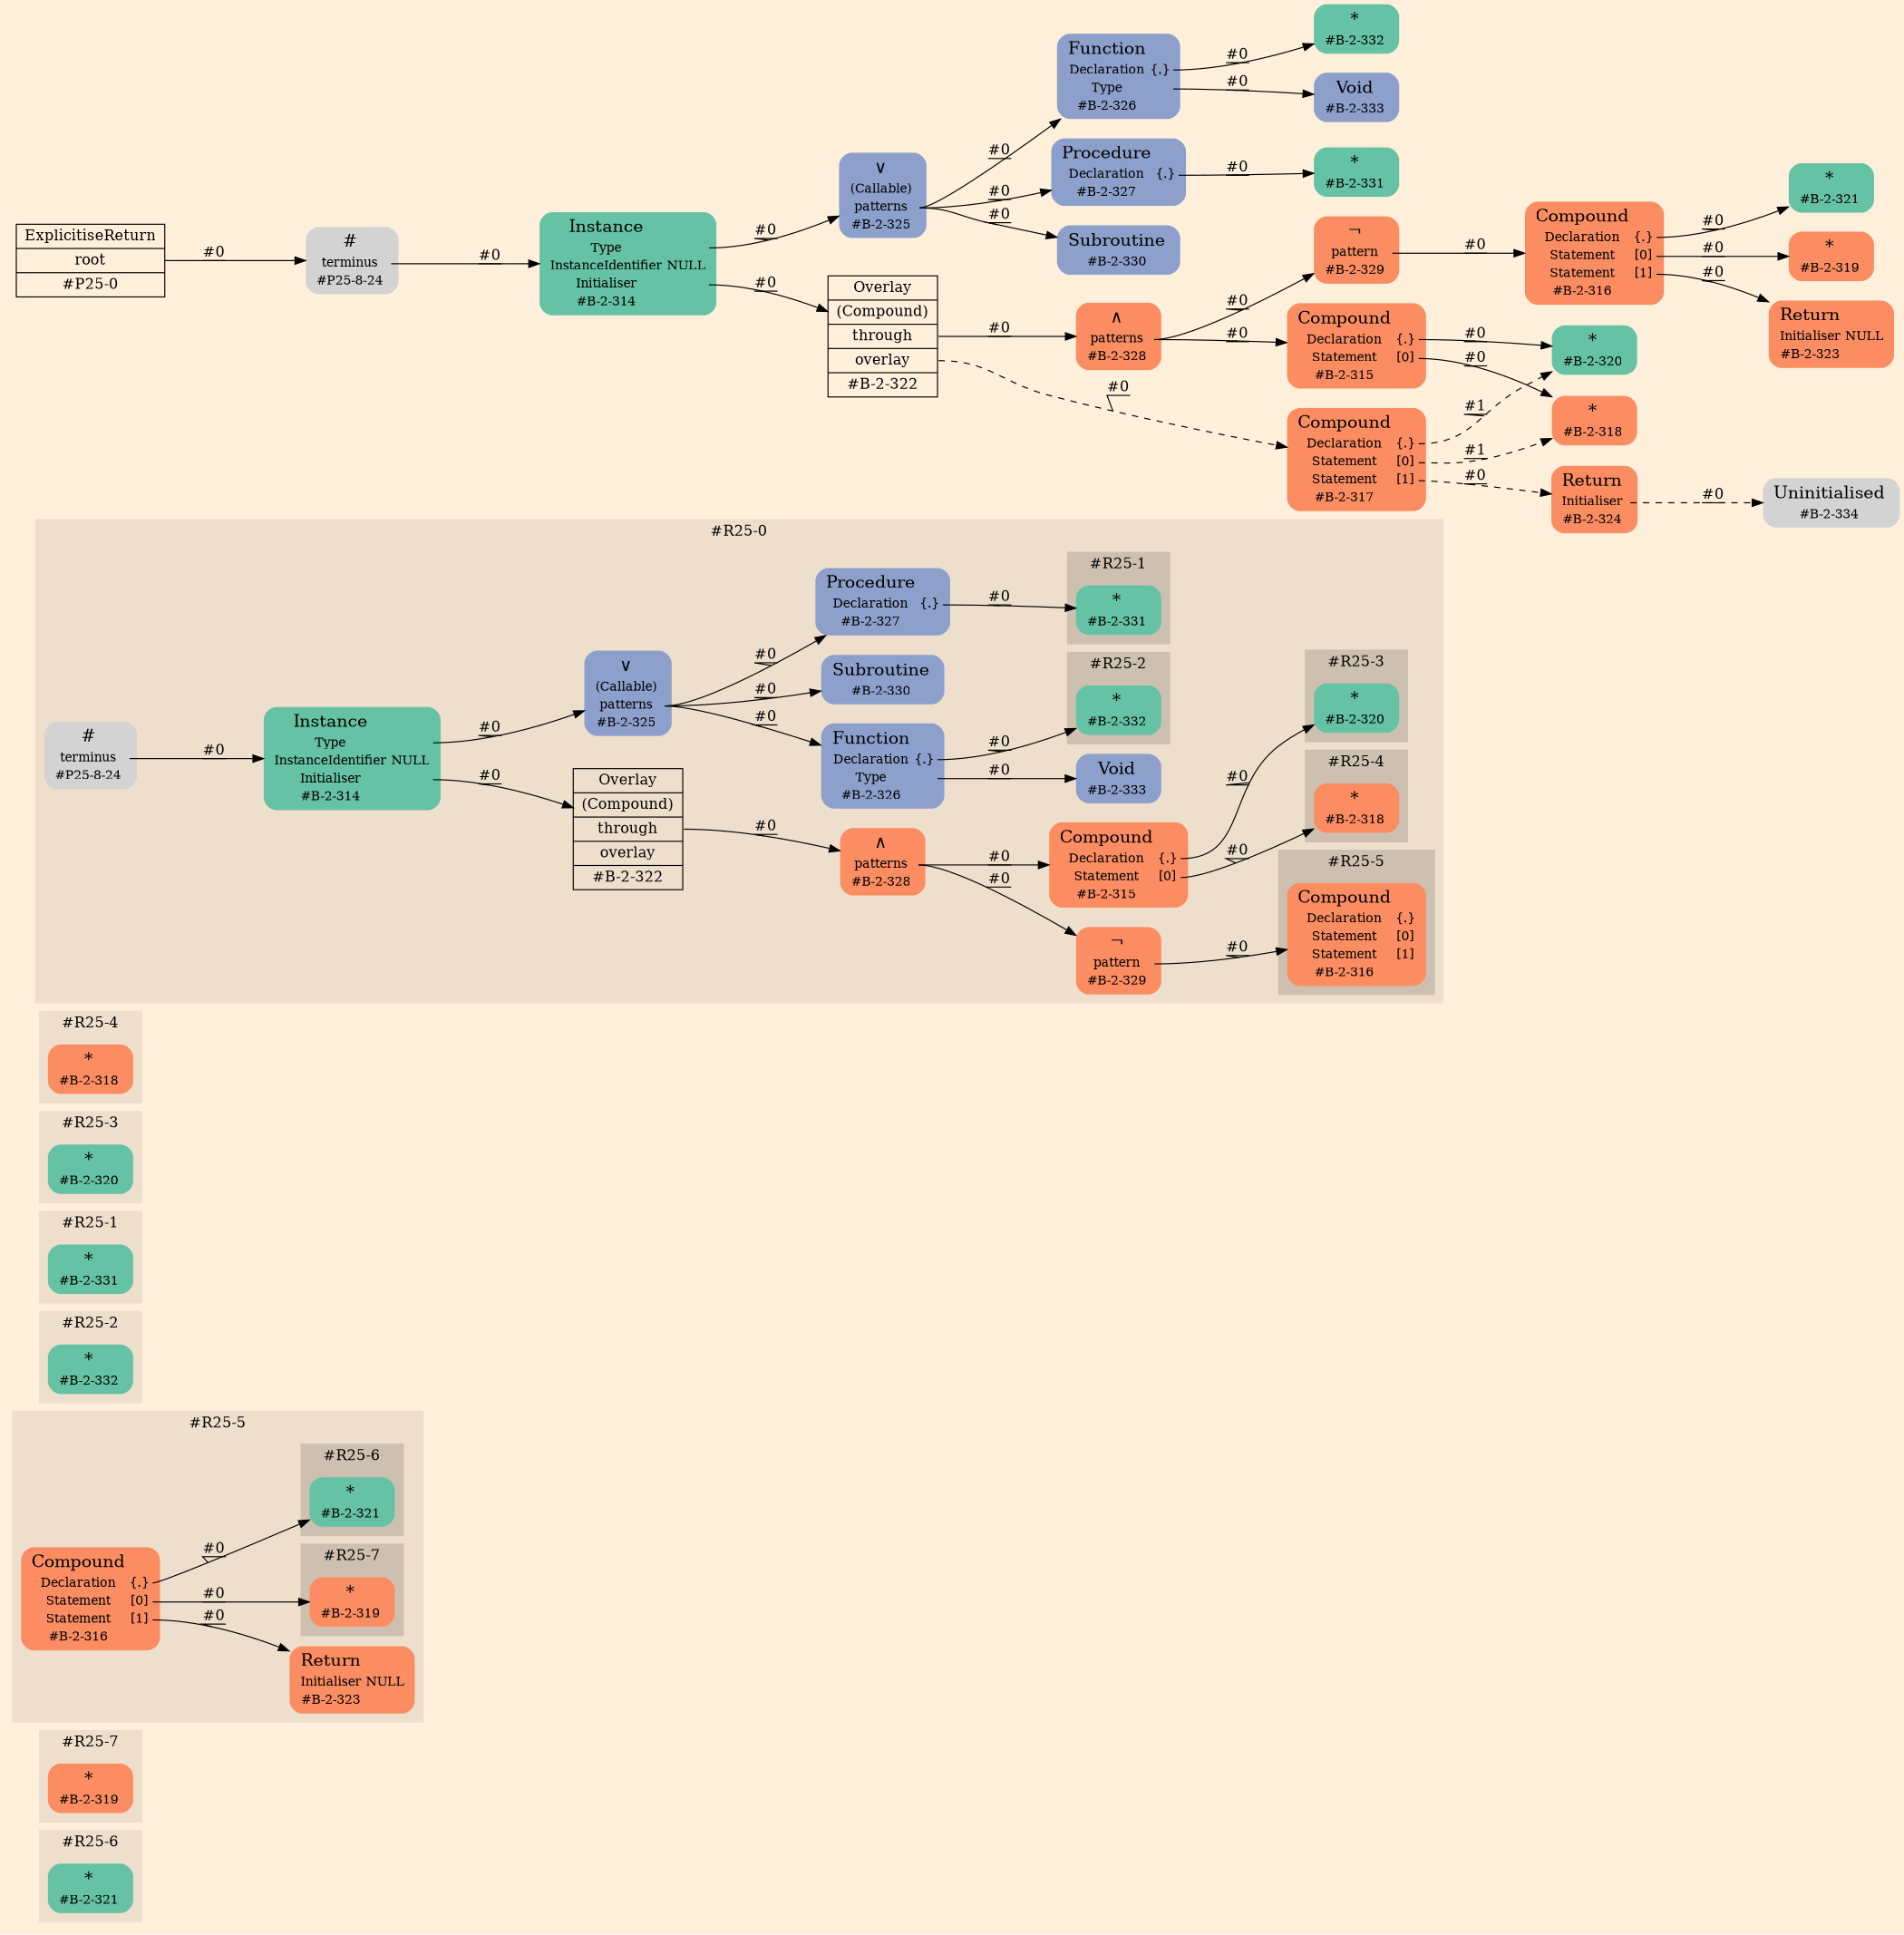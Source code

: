 digraph Inferno {
graph [
rankdir = "LR"
ranksep = 1.0
size = "14,20"
bgcolor = antiquewhite1
color = black
fontcolor = black
];
node [
];
subgraph "cluster#R25-6" {
label = "#R25-6"
style = "filled"
color = antiquewhite2
"#R25-6/#B-2-321" [
shape = "plaintext"
fillcolor = "/set28/1"
label = <<TABLE BORDER="0" CELLBORDER="0" CELLSPACING="0">
 <TR>
  <TD><FONT POINT-SIZE="16.0">*</FONT></TD>
  <TD></TD>
 </TR>
 <TR>
  <TD>#B-2-321</TD>
  <TD PORT="port0"></TD>
 </TR>
</TABLE>>
style = "rounded,filled"
fontsize = "12"
];
}
subgraph "cluster#R25-7" {
label = "#R25-7"
style = "filled"
color = antiquewhite2
"#R25-7/#B-2-319" [
shape = "plaintext"
fillcolor = "/set28/2"
label = <<TABLE BORDER="0" CELLBORDER="0" CELLSPACING="0">
 <TR>
  <TD><FONT POINT-SIZE="16.0">*</FONT></TD>
  <TD></TD>
 </TR>
 <TR>
  <TD>#B-2-319</TD>
  <TD PORT="port0"></TD>
 </TR>
</TABLE>>
style = "rounded,filled"
fontsize = "12"
];
}
subgraph "cluster#R25-5" {
label = "#R25-5"
style = "filled"
color = antiquewhite2
"#R25-5/#B-2-323" [
shape = "plaintext"
fillcolor = "/set28/2"
label = <<TABLE BORDER="0" CELLBORDER="0" CELLSPACING="0">
 <TR>
  <TD><FONT POINT-SIZE="16.0">Return</FONT></TD>
  <TD></TD>
 </TR>
 <TR>
  <TD>Initialiser</TD>
  <TD PORT="port0">NULL</TD>
 </TR>
 <TR>
  <TD>#B-2-323</TD>
  <TD PORT="port1"></TD>
 </TR>
</TABLE>>
style = "rounded,filled"
fontsize = "12"
];
"#R25-5/#B-2-316" [
shape = "plaintext"
fillcolor = "/set28/2"
label = <<TABLE BORDER="0" CELLBORDER="0" CELLSPACING="0">
 <TR>
  <TD><FONT POINT-SIZE="16.0">Compound</FONT></TD>
  <TD></TD>
 </TR>
 <TR>
  <TD>Declaration</TD>
  <TD PORT="port0">{.}</TD>
 </TR>
 <TR>
  <TD>Statement</TD>
  <TD PORT="port1">[0]</TD>
 </TR>
 <TR>
  <TD>Statement</TD>
  <TD PORT="port2">[1]</TD>
 </TR>
 <TR>
  <TD>#B-2-316</TD>
  <TD PORT="port3"></TD>
 </TR>
</TABLE>>
style = "rounded,filled"
fontsize = "12"
];
subgraph "cluster#R25-7" {
label = "#R25-7"
style = "filled"
color = antiquewhite3
"#R25-5/#B-2-319" [
shape = "plaintext"
fillcolor = "/set28/2"
label = <<TABLE BORDER="0" CELLBORDER="0" CELLSPACING="0">
 <TR>
  <TD><FONT POINT-SIZE="16.0">*</FONT></TD>
  <TD></TD>
 </TR>
 <TR>
  <TD>#B-2-319</TD>
  <TD PORT="port0"></TD>
 </TR>
</TABLE>>
style = "rounded,filled"
fontsize = "12"
];
}
subgraph "cluster#R25-6" {
label = "#R25-6"
style = "filled"
color = antiquewhite3
"#R25-5/#B-2-321" [
shape = "plaintext"
fillcolor = "/set28/1"
label = <<TABLE BORDER="0" CELLBORDER="0" CELLSPACING="0">
 <TR>
  <TD><FONT POINT-SIZE="16.0">*</FONT></TD>
  <TD></TD>
 </TR>
 <TR>
  <TD>#B-2-321</TD>
  <TD PORT="port0"></TD>
 </TR>
</TABLE>>
style = "rounded,filled"
fontsize = "12"
];
}
}
subgraph "cluster#R25-2" {
label = "#R25-2"
style = "filled"
color = antiquewhite2
"#R25-2/#B-2-332" [
shape = "plaintext"
fillcolor = "/set28/1"
label = <<TABLE BORDER="0" CELLBORDER="0" CELLSPACING="0">
 <TR>
  <TD><FONT POINT-SIZE="16.0">*</FONT></TD>
  <TD></TD>
 </TR>
 <TR>
  <TD>#B-2-332</TD>
  <TD PORT="port0"></TD>
 </TR>
</TABLE>>
style = "rounded,filled"
fontsize = "12"
];
}
subgraph "cluster#R25-1" {
label = "#R25-1"
style = "filled"
color = antiquewhite2
"#R25-1/#B-2-331" [
shape = "plaintext"
fillcolor = "/set28/1"
label = <<TABLE BORDER="0" CELLBORDER="0" CELLSPACING="0">
 <TR>
  <TD><FONT POINT-SIZE="16.0">*</FONT></TD>
  <TD></TD>
 </TR>
 <TR>
  <TD>#B-2-331</TD>
  <TD PORT="port0"></TD>
 </TR>
</TABLE>>
style = "rounded,filled"
fontsize = "12"
];
}
subgraph "cluster#R25-3" {
label = "#R25-3"
style = "filled"
color = antiquewhite2
"#R25-3/#B-2-320" [
shape = "plaintext"
fillcolor = "/set28/1"
label = <<TABLE BORDER="0" CELLBORDER="0" CELLSPACING="0">
 <TR>
  <TD><FONT POINT-SIZE="16.0">*</FONT></TD>
  <TD></TD>
 </TR>
 <TR>
  <TD>#B-2-320</TD>
  <TD PORT="port0"></TD>
 </TR>
</TABLE>>
style = "rounded,filled"
fontsize = "12"
];
}
subgraph "cluster#R25-4" {
label = "#R25-4"
style = "filled"
color = antiquewhite2
"#R25-4/#B-2-318" [
shape = "plaintext"
fillcolor = "/set28/2"
label = <<TABLE BORDER="0" CELLBORDER="0" CELLSPACING="0">
 <TR>
  <TD><FONT POINT-SIZE="16.0">*</FONT></TD>
  <TD></TD>
 </TR>
 <TR>
  <TD>#B-2-318</TD>
  <TD PORT="port0"></TD>
 </TR>
</TABLE>>
style = "rounded,filled"
fontsize = "12"
];
}
subgraph "cluster#R25-0" {
label = "#R25-0"
style = "filled"
color = antiquewhite2
"#R25-0/#B-2-329" [
shape = "plaintext"
fillcolor = "/set28/2"
label = <<TABLE BORDER="0" CELLBORDER="0" CELLSPACING="0">
 <TR>
  <TD><FONT POINT-SIZE="16.0">¬</FONT></TD>
  <TD></TD>
 </TR>
 <TR>
  <TD>pattern</TD>
  <TD PORT="port0"></TD>
 </TR>
 <TR>
  <TD>#B-2-329</TD>
  <TD PORT="port1"></TD>
 </TR>
</TABLE>>
style = "rounded,filled"
fontsize = "12"
];
"#R25-0/#B-2-330" [
shape = "plaintext"
fillcolor = "/set28/3"
label = <<TABLE BORDER="0" CELLBORDER="0" CELLSPACING="0">
 <TR>
  <TD><FONT POINT-SIZE="16.0">Subroutine</FONT></TD>
  <TD></TD>
 </TR>
 <TR>
  <TD>#B-2-330</TD>
  <TD PORT="port0"></TD>
 </TR>
</TABLE>>
style = "rounded,filled"
fontsize = "12"
];
"#R25-0/#B-2-327" [
shape = "plaintext"
fillcolor = "/set28/3"
label = <<TABLE BORDER="0" CELLBORDER="0" CELLSPACING="0">
 <TR>
  <TD><FONT POINT-SIZE="16.0">Procedure</FONT></TD>
  <TD></TD>
 </TR>
 <TR>
  <TD>Declaration</TD>
  <TD PORT="port0">{.}</TD>
 </TR>
 <TR>
  <TD>#B-2-327</TD>
  <TD PORT="port1"></TD>
 </TR>
</TABLE>>
style = "rounded,filled"
fontsize = "12"
];
"#R25-0/#B-2-328" [
shape = "plaintext"
fillcolor = "/set28/2"
label = <<TABLE BORDER="0" CELLBORDER="0" CELLSPACING="0">
 <TR>
  <TD><FONT POINT-SIZE="16.0">∧</FONT></TD>
  <TD></TD>
 </TR>
 <TR>
  <TD>patterns</TD>
  <TD PORT="port0"></TD>
 </TR>
 <TR>
  <TD>#B-2-328</TD>
  <TD PORT="port1"></TD>
 </TR>
</TABLE>>
style = "rounded,filled"
fontsize = "12"
];
"#R25-0/#B-2-322" [
shape = "record"
fillcolor = antiquewhite2
label = "<fixed> Overlay | <port0> (Compound) | <port1> through | <port2> overlay | <port3> #B-2-322"
style = "filled"
fontsize = "14"
color = black
fontcolor = black
];
"#R25-0/#B-2-314" [
shape = "plaintext"
fillcolor = "/set28/1"
label = <<TABLE BORDER="0" CELLBORDER="0" CELLSPACING="0">
 <TR>
  <TD><FONT POINT-SIZE="16.0">Instance</FONT></TD>
  <TD></TD>
 </TR>
 <TR>
  <TD>Type</TD>
  <TD PORT="port0"></TD>
 </TR>
 <TR>
  <TD>InstanceIdentifier</TD>
  <TD PORT="port1">NULL</TD>
 </TR>
 <TR>
  <TD>Initialiser</TD>
  <TD PORT="port2"></TD>
 </TR>
 <TR>
  <TD>#B-2-314</TD>
  <TD PORT="port3"></TD>
 </TR>
</TABLE>>
style = "rounded,filled"
fontsize = "12"
];
"#R25-0/#B-2-325" [
shape = "plaintext"
fillcolor = "/set28/3"
label = <<TABLE BORDER="0" CELLBORDER="0" CELLSPACING="0">
 <TR>
  <TD><FONT POINT-SIZE="16.0">∨</FONT></TD>
  <TD></TD>
 </TR>
 <TR>
  <TD>(Callable)</TD>
  <TD PORT="port0"></TD>
 </TR>
 <TR>
  <TD>patterns</TD>
  <TD PORT="port1"></TD>
 </TR>
 <TR>
  <TD>#B-2-325</TD>
  <TD PORT="port2"></TD>
 </TR>
</TABLE>>
style = "rounded,filled"
fontsize = "12"
];
"#R25-0/#B-2-315" [
shape = "plaintext"
fillcolor = "/set28/2"
label = <<TABLE BORDER="0" CELLBORDER="0" CELLSPACING="0">
 <TR>
  <TD><FONT POINT-SIZE="16.0">Compound</FONT></TD>
  <TD></TD>
 </TR>
 <TR>
  <TD>Declaration</TD>
  <TD PORT="port0">{.}</TD>
 </TR>
 <TR>
  <TD>Statement</TD>
  <TD PORT="port1">[0]</TD>
 </TR>
 <TR>
  <TD>#B-2-315</TD>
  <TD PORT="port2"></TD>
 </TR>
</TABLE>>
style = "rounded,filled"
fontsize = "12"
];
"#R25-0/#P25-8-24" [
shape = "plaintext"
label = <<TABLE BORDER="0" CELLBORDER="0" CELLSPACING="0">
 <TR>
  <TD><FONT POINT-SIZE="16.0">#</FONT></TD>
  <TD></TD>
 </TR>
 <TR>
  <TD>terminus</TD>
  <TD PORT="port0"></TD>
 </TR>
 <TR>
  <TD>#P25-8-24</TD>
  <TD PORT="port1"></TD>
 </TR>
</TABLE>>
style = "rounded,filled"
fontsize = "12"
];
"#R25-0/#B-2-333" [
shape = "plaintext"
fillcolor = "/set28/3"
label = <<TABLE BORDER="0" CELLBORDER="0" CELLSPACING="0">
 <TR>
  <TD><FONT POINT-SIZE="16.0">Void</FONT></TD>
  <TD></TD>
 </TR>
 <TR>
  <TD>#B-2-333</TD>
  <TD PORT="port0"></TD>
 </TR>
</TABLE>>
style = "rounded,filled"
fontsize = "12"
];
"#R25-0/#B-2-326" [
shape = "plaintext"
fillcolor = "/set28/3"
label = <<TABLE BORDER="0" CELLBORDER="0" CELLSPACING="0">
 <TR>
  <TD><FONT POINT-SIZE="16.0">Function</FONT></TD>
  <TD></TD>
 </TR>
 <TR>
  <TD>Declaration</TD>
  <TD PORT="port0">{.}</TD>
 </TR>
 <TR>
  <TD>Type</TD>
  <TD PORT="port1"></TD>
 </TR>
 <TR>
  <TD>#B-2-326</TD>
  <TD PORT="port2"></TD>
 </TR>
</TABLE>>
style = "rounded,filled"
fontsize = "12"
];
subgraph "cluster#R25-4" {
label = "#R25-4"
style = "filled"
color = antiquewhite3
"#R25-0/#B-2-318" [
shape = "plaintext"
fillcolor = "/set28/2"
label = <<TABLE BORDER="0" CELLBORDER="0" CELLSPACING="0">
 <TR>
  <TD><FONT POINT-SIZE="16.0">*</FONT></TD>
  <TD></TD>
 </TR>
 <TR>
  <TD>#B-2-318</TD>
  <TD PORT="port0"></TD>
 </TR>
</TABLE>>
style = "rounded,filled"
fontsize = "12"
];
}
subgraph "cluster#R25-3" {
label = "#R25-3"
style = "filled"
color = antiquewhite3
"#R25-0/#B-2-320" [
shape = "plaintext"
fillcolor = "/set28/1"
label = <<TABLE BORDER="0" CELLBORDER="0" CELLSPACING="0">
 <TR>
  <TD><FONT POINT-SIZE="16.0">*</FONT></TD>
  <TD></TD>
 </TR>
 <TR>
  <TD>#B-2-320</TD>
  <TD PORT="port0"></TD>
 </TR>
</TABLE>>
style = "rounded,filled"
fontsize = "12"
];
}
subgraph "cluster#R25-5" {
label = "#R25-5"
style = "filled"
color = antiquewhite3
"#R25-0/#B-2-316" [
shape = "plaintext"
fillcolor = "/set28/2"
label = <<TABLE BORDER="0" CELLBORDER="0" CELLSPACING="0">
 <TR>
  <TD><FONT POINT-SIZE="16.0">Compound</FONT></TD>
  <TD></TD>
 </TR>
 <TR>
  <TD>Declaration</TD>
  <TD PORT="port0">{.}</TD>
 </TR>
 <TR>
  <TD>Statement</TD>
  <TD PORT="port1">[0]</TD>
 </TR>
 <TR>
  <TD>Statement</TD>
  <TD PORT="port2">[1]</TD>
 </TR>
 <TR>
  <TD>#B-2-316</TD>
  <TD PORT="port3"></TD>
 </TR>
</TABLE>>
style = "rounded,filled"
fontsize = "12"
];
}
subgraph "cluster#R25-1" {
label = "#R25-1"
style = "filled"
color = antiquewhite3
"#R25-0/#B-2-331" [
shape = "plaintext"
fillcolor = "/set28/1"
label = <<TABLE BORDER="0" CELLBORDER="0" CELLSPACING="0">
 <TR>
  <TD><FONT POINT-SIZE="16.0">*</FONT></TD>
  <TD></TD>
 </TR>
 <TR>
  <TD>#B-2-331</TD>
  <TD PORT="port0"></TD>
 </TR>
</TABLE>>
style = "rounded,filled"
fontsize = "12"
];
}
subgraph "cluster#R25-2" {
label = "#R25-2"
style = "filled"
color = antiquewhite3
"#R25-0/#B-2-332" [
shape = "plaintext"
fillcolor = "/set28/1"
label = <<TABLE BORDER="0" CELLBORDER="0" CELLSPACING="0">
 <TR>
  <TD><FONT POINT-SIZE="16.0">*</FONT></TD>
  <TD></TD>
 </TR>
 <TR>
  <TD>#B-2-332</TD>
  <TD PORT="port0"></TD>
 </TR>
</TABLE>>
style = "rounded,filled"
fontsize = "12"
];
}
}
"CR#P25-0" [
shape = "record"
fillcolor = antiquewhite1
label = "<fixed> ExplicitiseReturn | <port0> root | <port1> #P25-0"
style = "filled"
fontsize = "14"
color = black
fontcolor = black
];
"#P25-8-24" [
shape = "plaintext"
label = <<TABLE BORDER="0" CELLBORDER="0" CELLSPACING="0">
 <TR>
  <TD><FONT POINT-SIZE="16.0">#</FONT></TD>
  <TD></TD>
 </TR>
 <TR>
  <TD>terminus</TD>
  <TD PORT="port0"></TD>
 </TR>
 <TR>
  <TD>#P25-8-24</TD>
  <TD PORT="port1"></TD>
 </TR>
</TABLE>>
style = "rounded,filled"
fontsize = "12"
];
"#B-2-314" [
shape = "plaintext"
fillcolor = "/set28/1"
label = <<TABLE BORDER="0" CELLBORDER="0" CELLSPACING="0">
 <TR>
  <TD><FONT POINT-SIZE="16.0">Instance</FONT></TD>
  <TD></TD>
 </TR>
 <TR>
  <TD>Type</TD>
  <TD PORT="port0"></TD>
 </TR>
 <TR>
  <TD>InstanceIdentifier</TD>
  <TD PORT="port1">NULL</TD>
 </TR>
 <TR>
  <TD>Initialiser</TD>
  <TD PORT="port2"></TD>
 </TR>
 <TR>
  <TD>#B-2-314</TD>
  <TD PORT="port3"></TD>
 </TR>
</TABLE>>
style = "rounded,filled"
fontsize = "12"
];
"#B-2-325" [
shape = "plaintext"
fillcolor = "/set28/3"
label = <<TABLE BORDER="0" CELLBORDER="0" CELLSPACING="0">
 <TR>
  <TD><FONT POINT-SIZE="16.0">∨</FONT></TD>
  <TD></TD>
 </TR>
 <TR>
  <TD>(Callable)</TD>
  <TD PORT="port0"></TD>
 </TR>
 <TR>
  <TD>patterns</TD>
  <TD PORT="port1"></TD>
 </TR>
 <TR>
  <TD>#B-2-325</TD>
  <TD PORT="port2"></TD>
 </TR>
</TABLE>>
style = "rounded,filled"
fontsize = "12"
];
"#B-2-326" [
shape = "plaintext"
fillcolor = "/set28/3"
label = <<TABLE BORDER="0" CELLBORDER="0" CELLSPACING="0">
 <TR>
  <TD><FONT POINT-SIZE="16.0">Function</FONT></TD>
  <TD></TD>
 </TR>
 <TR>
  <TD>Declaration</TD>
  <TD PORT="port0">{.}</TD>
 </TR>
 <TR>
  <TD>Type</TD>
  <TD PORT="port1"></TD>
 </TR>
 <TR>
  <TD>#B-2-326</TD>
  <TD PORT="port2"></TD>
 </TR>
</TABLE>>
style = "rounded,filled"
fontsize = "12"
];
"#B-2-332" [
shape = "plaintext"
fillcolor = "/set28/1"
label = <<TABLE BORDER="0" CELLBORDER="0" CELLSPACING="0">
 <TR>
  <TD><FONT POINT-SIZE="16.0">*</FONT></TD>
  <TD></TD>
 </TR>
 <TR>
  <TD>#B-2-332</TD>
  <TD PORT="port0"></TD>
 </TR>
</TABLE>>
style = "rounded,filled"
fontsize = "12"
];
"#B-2-333" [
shape = "plaintext"
fillcolor = "/set28/3"
label = <<TABLE BORDER="0" CELLBORDER="0" CELLSPACING="0">
 <TR>
  <TD><FONT POINT-SIZE="16.0">Void</FONT></TD>
  <TD></TD>
 </TR>
 <TR>
  <TD>#B-2-333</TD>
  <TD PORT="port0"></TD>
 </TR>
</TABLE>>
style = "rounded,filled"
fontsize = "12"
];
"#B-2-327" [
shape = "plaintext"
fillcolor = "/set28/3"
label = <<TABLE BORDER="0" CELLBORDER="0" CELLSPACING="0">
 <TR>
  <TD><FONT POINT-SIZE="16.0">Procedure</FONT></TD>
  <TD></TD>
 </TR>
 <TR>
  <TD>Declaration</TD>
  <TD PORT="port0">{.}</TD>
 </TR>
 <TR>
  <TD>#B-2-327</TD>
  <TD PORT="port1"></TD>
 </TR>
</TABLE>>
style = "rounded,filled"
fontsize = "12"
];
"#B-2-331" [
shape = "plaintext"
fillcolor = "/set28/1"
label = <<TABLE BORDER="0" CELLBORDER="0" CELLSPACING="0">
 <TR>
  <TD><FONT POINT-SIZE="16.0">*</FONT></TD>
  <TD></TD>
 </TR>
 <TR>
  <TD>#B-2-331</TD>
  <TD PORT="port0"></TD>
 </TR>
</TABLE>>
style = "rounded,filled"
fontsize = "12"
];
"#B-2-330" [
shape = "plaintext"
fillcolor = "/set28/3"
label = <<TABLE BORDER="0" CELLBORDER="0" CELLSPACING="0">
 <TR>
  <TD><FONT POINT-SIZE="16.0">Subroutine</FONT></TD>
  <TD></TD>
 </TR>
 <TR>
  <TD>#B-2-330</TD>
  <TD PORT="port0"></TD>
 </TR>
</TABLE>>
style = "rounded,filled"
fontsize = "12"
];
"#B-2-322" [
shape = "record"
fillcolor = antiquewhite1
label = "<fixed> Overlay | <port0> (Compound) | <port1> through | <port2> overlay | <port3> #B-2-322"
style = "filled"
fontsize = "14"
color = black
fontcolor = black
];
"#B-2-328" [
shape = "plaintext"
fillcolor = "/set28/2"
label = <<TABLE BORDER="0" CELLBORDER="0" CELLSPACING="0">
 <TR>
  <TD><FONT POINT-SIZE="16.0">∧</FONT></TD>
  <TD></TD>
 </TR>
 <TR>
  <TD>patterns</TD>
  <TD PORT="port0"></TD>
 </TR>
 <TR>
  <TD>#B-2-328</TD>
  <TD PORT="port1"></TD>
 </TR>
</TABLE>>
style = "rounded,filled"
fontsize = "12"
];
"#B-2-315" [
shape = "plaintext"
fillcolor = "/set28/2"
label = <<TABLE BORDER="0" CELLBORDER="0" CELLSPACING="0">
 <TR>
  <TD><FONT POINT-SIZE="16.0">Compound</FONT></TD>
  <TD></TD>
 </TR>
 <TR>
  <TD>Declaration</TD>
  <TD PORT="port0">{.}</TD>
 </TR>
 <TR>
  <TD>Statement</TD>
  <TD PORT="port1">[0]</TD>
 </TR>
 <TR>
  <TD>#B-2-315</TD>
  <TD PORT="port2"></TD>
 </TR>
</TABLE>>
style = "rounded,filled"
fontsize = "12"
];
"#B-2-320" [
shape = "plaintext"
fillcolor = "/set28/1"
label = <<TABLE BORDER="0" CELLBORDER="0" CELLSPACING="0">
 <TR>
  <TD><FONT POINT-SIZE="16.0">*</FONT></TD>
  <TD></TD>
 </TR>
 <TR>
  <TD>#B-2-320</TD>
  <TD PORT="port0"></TD>
 </TR>
</TABLE>>
style = "rounded,filled"
fontsize = "12"
];
"#B-2-318" [
shape = "plaintext"
fillcolor = "/set28/2"
label = <<TABLE BORDER="0" CELLBORDER="0" CELLSPACING="0">
 <TR>
  <TD><FONT POINT-SIZE="16.0">*</FONT></TD>
  <TD></TD>
 </TR>
 <TR>
  <TD>#B-2-318</TD>
  <TD PORT="port0"></TD>
 </TR>
</TABLE>>
style = "rounded,filled"
fontsize = "12"
];
"#B-2-329" [
shape = "plaintext"
fillcolor = "/set28/2"
label = <<TABLE BORDER="0" CELLBORDER="0" CELLSPACING="0">
 <TR>
  <TD><FONT POINT-SIZE="16.0">¬</FONT></TD>
  <TD></TD>
 </TR>
 <TR>
  <TD>pattern</TD>
  <TD PORT="port0"></TD>
 </TR>
 <TR>
  <TD>#B-2-329</TD>
  <TD PORT="port1"></TD>
 </TR>
</TABLE>>
style = "rounded,filled"
fontsize = "12"
];
"#B-2-316" [
shape = "plaintext"
fillcolor = "/set28/2"
label = <<TABLE BORDER="0" CELLBORDER="0" CELLSPACING="0">
 <TR>
  <TD><FONT POINT-SIZE="16.0">Compound</FONT></TD>
  <TD></TD>
 </TR>
 <TR>
  <TD>Declaration</TD>
  <TD PORT="port0">{.}</TD>
 </TR>
 <TR>
  <TD>Statement</TD>
  <TD PORT="port1">[0]</TD>
 </TR>
 <TR>
  <TD>Statement</TD>
  <TD PORT="port2">[1]</TD>
 </TR>
 <TR>
  <TD>#B-2-316</TD>
  <TD PORT="port3"></TD>
 </TR>
</TABLE>>
style = "rounded,filled"
fontsize = "12"
];
"#B-2-321" [
shape = "plaintext"
fillcolor = "/set28/1"
label = <<TABLE BORDER="0" CELLBORDER="0" CELLSPACING="0">
 <TR>
  <TD><FONT POINT-SIZE="16.0">*</FONT></TD>
  <TD></TD>
 </TR>
 <TR>
  <TD>#B-2-321</TD>
  <TD PORT="port0"></TD>
 </TR>
</TABLE>>
style = "rounded,filled"
fontsize = "12"
];
"#B-2-319" [
shape = "plaintext"
fillcolor = "/set28/2"
label = <<TABLE BORDER="0" CELLBORDER="0" CELLSPACING="0">
 <TR>
  <TD><FONT POINT-SIZE="16.0">*</FONT></TD>
  <TD></TD>
 </TR>
 <TR>
  <TD>#B-2-319</TD>
  <TD PORT="port0"></TD>
 </TR>
</TABLE>>
style = "rounded,filled"
fontsize = "12"
];
"#B-2-323" [
shape = "plaintext"
fillcolor = "/set28/2"
label = <<TABLE BORDER="0" CELLBORDER="0" CELLSPACING="0">
 <TR>
  <TD><FONT POINT-SIZE="16.0">Return</FONT></TD>
  <TD></TD>
 </TR>
 <TR>
  <TD>Initialiser</TD>
  <TD PORT="port0">NULL</TD>
 </TR>
 <TR>
  <TD>#B-2-323</TD>
  <TD PORT="port1"></TD>
 </TR>
</TABLE>>
style = "rounded,filled"
fontsize = "12"
];
"#B-2-317" [
shape = "plaintext"
fillcolor = "/set28/2"
label = <<TABLE BORDER="0" CELLBORDER="0" CELLSPACING="0">
 <TR>
  <TD><FONT POINT-SIZE="16.0">Compound</FONT></TD>
  <TD></TD>
 </TR>
 <TR>
  <TD>Declaration</TD>
  <TD PORT="port0">{.}</TD>
 </TR>
 <TR>
  <TD>Statement</TD>
  <TD PORT="port1">[0]</TD>
 </TR>
 <TR>
  <TD>Statement</TD>
  <TD PORT="port2">[1]</TD>
 </TR>
 <TR>
  <TD>#B-2-317</TD>
  <TD PORT="port3"></TD>
 </TR>
</TABLE>>
style = "rounded,filled"
fontsize = "12"
];
"#B-2-324" [
shape = "plaintext"
fillcolor = "/set28/2"
label = <<TABLE BORDER="0" CELLBORDER="0" CELLSPACING="0">
 <TR>
  <TD><FONT POINT-SIZE="16.0">Return</FONT></TD>
  <TD></TD>
 </TR>
 <TR>
  <TD>Initialiser</TD>
  <TD PORT="port0"></TD>
 </TR>
 <TR>
  <TD>#B-2-324</TD>
  <TD PORT="port1"></TD>
 </TR>
</TABLE>>
style = "rounded,filled"
fontsize = "12"
];
"#B-2-334" [
shape = "plaintext"
label = <<TABLE BORDER="0" CELLBORDER="0" CELLSPACING="0">
 <TR>
  <TD><FONT POINT-SIZE="16.0">Uninitialised</FONT></TD>
  <TD></TD>
 </TR>
 <TR>
  <TD>#B-2-334</TD>
  <TD PORT="port0"></TD>
 </TR>
</TABLE>>
style = "rounded,filled"
fontsize = "12"
];
"CR#P25-0":port0 -> "#P25-8-24" [style="solid"
label = "#0"
decorate = true
color = black
fontcolor = black
];
"#P25-8-24":port0 -> "#B-2-314" [style="solid"
label = "#0"
decorate = true
color = black
fontcolor = black
];
"#B-2-314":port0 -> "#B-2-325" [style="solid"
label = "#0"
decorate = true
color = black
fontcolor = black
];
"#B-2-314":port2 -> "#B-2-322" [style="solid"
label = "#0"
decorate = true
color = black
fontcolor = black
];
"#B-2-325":port1 -> "#B-2-326" [style="solid"
label = "#0"
decorate = true
color = black
fontcolor = black
];
"#B-2-325":port1 -> "#B-2-327" [style="solid"
label = "#0"
decorate = true
color = black
fontcolor = black
];
"#B-2-325":port1 -> "#B-2-330" [style="solid"
label = "#0"
decorate = true
color = black
fontcolor = black
];
"#B-2-326":port0 -> "#B-2-332" [style="solid"
label = "#0"
decorate = true
color = black
fontcolor = black
];
"#B-2-326":port1 -> "#B-2-333" [style="solid"
label = "#0"
decorate = true
color = black
fontcolor = black
];
"#B-2-327":port0 -> "#B-2-331" [style="solid"
label = "#0"
decorate = true
color = black
fontcolor = black
];
"#B-2-322":port1 -> "#B-2-328" [style="solid"
label = "#0"
decorate = true
color = black
fontcolor = black
];
"#B-2-322":port2 -> "#B-2-317" [style="dashed"
label = "#0"
decorate = true
color = black
fontcolor = black
];
"#B-2-328":port0 -> "#B-2-315" [style="solid"
label = "#0"
decorate = true
color = black
fontcolor = black
];
"#B-2-328":port0 -> "#B-2-329" [style="solid"
label = "#0"
decorate = true
color = black
fontcolor = black
];
"#B-2-315":port0 -> "#B-2-320" [style="solid"
label = "#0"
decorate = true
color = black
fontcolor = black
];
"#B-2-315":port1 -> "#B-2-318" [style="solid"
label = "#0"
decorate = true
color = black
fontcolor = black
];
"#B-2-329":port0 -> "#B-2-316" [style="solid"
label = "#0"
decorate = true
color = black
fontcolor = black
];
"#B-2-316":port0 -> "#B-2-321" [style="solid"
label = "#0"
decorate = true
color = black
fontcolor = black
];
"#B-2-316":port1 -> "#B-2-319" [style="solid"
label = "#0"
decorate = true
color = black
fontcolor = black
];
"#B-2-316":port2 -> "#B-2-323" [style="solid"
label = "#0"
decorate = true
color = black
fontcolor = black
];
"#B-2-317":port0 -> "#B-2-320" [style="dashed"
label = "#1"
decorate = true
color = black
fontcolor = black
];
"#B-2-317":port1 -> "#B-2-318" [style="dashed"
label = "#1"
decorate = true
color = black
fontcolor = black
];
"#B-2-317":port2 -> "#B-2-324" [style="dashed"
label = "#0"
decorate = true
color = black
fontcolor = black
];
"#B-2-324":port0 -> "#B-2-334" [style="dashed"
label = "#0"
decorate = true
color = black
fontcolor = black
];
"#R25-0/#B-2-329":port0 -> "#R25-0/#B-2-316" [style="solid"
label = "#0"
decorate = true
color = black
fontcolor = black
];
"#R25-0/#B-2-327":port0 -> "#R25-0/#B-2-331" [style="solid"
label = "#0"
decorate = true
color = black
fontcolor = black
];
"#R25-0/#B-2-328":port0 -> "#R25-0/#B-2-315" [style="solid"
label = "#0"
decorate = true
color = black
fontcolor = black
];
"#R25-0/#B-2-328":port0 -> "#R25-0/#B-2-329" [style="solid"
label = "#0"
decorate = true
color = black
fontcolor = black
];
"#R25-0/#B-2-322":port1 -> "#R25-0/#B-2-328" [style="solid"
label = "#0"
decorate = true
color = black
fontcolor = black
];
"#R25-0/#B-2-314":port0 -> "#R25-0/#B-2-325" [style="solid"
label = "#0"
decorate = true
color = black
fontcolor = black
];
"#R25-0/#B-2-314":port2 -> "#R25-0/#B-2-322" [style="solid"
label = "#0"
decorate = true
color = black
fontcolor = black
];
"#R25-0/#B-2-325":port1 -> "#R25-0/#B-2-326" [style="solid"
label = "#0"
decorate = true
color = black
fontcolor = black
];
"#R25-0/#B-2-325":port1 -> "#R25-0/#B-2-327" [style="solid"
label = "#0"
decorate = true
color = black
fontcolor = black
];
"#R25-0/#B-2-325":port1 -> "#R25-0/#B-2-330" [style="solid"
label = "#0"
decorate = true
color = black
fontcolor = black
];
"#R25-0/#B-2-315":port0 -> "#R25-0/#B-2-320" [style="solid"
label = "#0"
decorate = true
color = black
fontcolor = black
];
"#R25-0/#B-2-315":port1 -> "#R25-0/#B-2-318" [style="solid"
label = "#0"
decorate = true
color = black
fontcolor = black
];
"#R25-0/#P25-8-24":port0 -> "#R25-0/#B-2-314" [style="solid"
label = "#0"
decorate = true
color = black
fontcolor = black
];
"#R25-0/#B-2-326":port0 -> "#R25-0/#B-2-332" [style="solid"
label = "#0"
decorate = true
color = black
fontcolor = black
];
"#R25-0/#B-2-326":port1 -> "#R25-0/#B-2-333" [style="solid"
label = "#0"
decorate = true
color = black
fontcolor = black
];
"#R25-5/#B-2-316":port0 -> "#R25-5/#B-2-321" [style="solid"
label = "#0"
decorate = true
color = black
fontcolor = black
];
"#R25-5/#B-2-316":port1 -> "#R25-5/#B-2-319" [style="solid"
label = "#0"
decorate = true
color = black
fontcolor = black
];
"#R25-5/#B-2-316":port2 -> "#R25-5/#B-2-323" [style="solid"
label = "#0"
decorate = true
color = black
fontcolor = black
];
}
